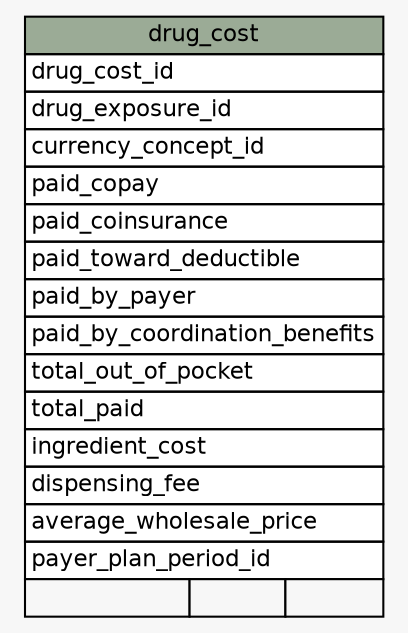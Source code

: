 // dot 2.38.0 on Linux 3.16.0-38-generic
// SchemaSpy rev 590
digraph "drug_cost" {
  graph [
    rankdir="RL"
    bgcolor="#f7f7f7"
    nodesep="0.18"
    ranksep="0.46"
    fontname="Helvetica"
    fontsize="11"
  ];
  node [
    fontname="Helvetica"
    fontsize="11"
    shape="plaintext"
  ];
  edge [
    arrowsize="0.8"
  ];
  "drug_cost" [
    label=<
    <TABLE BORDER="0" CELLBORDER="1" CELLSPACING="0" BGCOLOR="#ffffff">
      <TR><TD COLSPAN="3" BGCOLOR="#9bab96" ALIGN="CENTER">drug_cost</TD></TR>
      <TR><TD PORT="drug_cost_id" COLSPAN="3" ALIGN="LEFT">drug_cost_id</TD></TR>
      <TR><TD PORT="drug_exposure_id" COLSPAN="3" ALIGN="LEFT">drug_exposure_id</TD></TR>
      <TR><TD PORT="currency_concept_id" COLSPAN="3" ALIGN="LEFT">currency_concept_id</TD></TR>
      <TR><TD PORT="paid_copay" COLSPAN="3" ALIGN="LEFT">paid_copay</TD></TR>
      <TR><TD PORT="paid_coinsurance" COLSPAN="3" ALIGN="LEFT">paid_coinsurance</TD></TR>
      <TR><TD PORT="paid_toward_deductible" COLSPAN="3" ALIGN="LEFT">paid_toward_deductible</TD></TR>
      <TR><TD PORT="paid_by_payer" COLSPAN="3" ALIGN="LEFT">paid_by_payer</TD></TR>
      <TR><TD PORT="paid_by_coordination_benefits" COLSPAN="3" ALIGN="LEFT">paid_by_coordination_benefits</TD></TR>
      <TR><TD PORT="total_out_of_pocket" COLSPAN="3" ALIGN="LEFT">total_out_of_pocket</TD></TR>
      <TR><TD PORT="total_paid" COLSPAN="3" ALIGN="LEFT">total_paid</TD></TR>
      <TR><TD PORT="ingredient_cost" COLSPAN="3" ALIGN="LEFT">ingredient_cost</TD></TR>
      <TR><TD PORT="dispensing_fee" COLSPAN="3" ALIGN="LEFT">dispensing_fee</TD></TR>
      <TR><TD PORT="average_wholesale_price" COLSPAN="3" ALIGN="LEFT">average_wholesale_price</TD></TR>
      <TR><TD PORT="payer_plan_period_id" COLSPAN="3" ALIGN="LEFT">payer_plan_period_id</TD></TR>
      <TR><TD ALIGN="LEFT" BGCOLOR="#f7f7f7">  </TD><TD ALIGN="RIGHT" BGCOLOR="#f7f7f7">  </TD><TD ALIGN="RIGHT" BGCOLOR="#f7f7f7">  </TD></TR>
    </TABLE>>
    URL="tables/drug_cost.html"
    tooltip="drug_cost"
  ];
}
